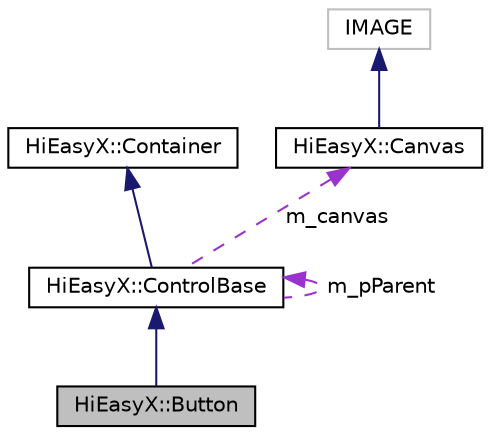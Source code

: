 digraph "HiEasyX::Button"
{
 // LATEX_PDF_SIZE
  edge [fontname="Helvetica",fontsize="10",labelfontname="Helvetica",labelfontsize="10"];
  node [fontname="Helvetica",fontsize="10",shape=record];
  Node1 [label="HiEasyX::Button",height=0.2,width=0.4,color="black", fillcolor="grey75", style="filled", fontcolor="black",tooltip=" "];
  Node2 -> Node1 [dir="back",color="midnightblue",fontsize="10",style="solid",fontname="Helvetica"];
  Node2 [label="HiEasyX::ControlBase",height=0.2,width=0.4,color="black", fillcolor="white", style="filled",URL="$class_hi_easy_x_1_1_control_base.html",tooltip=" "];
  Node3 -> Node2 [dir="back",color="midnightblue",fontsize="10",style="solid",fontname="Helvetica"];
  Node3 [label="HiEasyX::Container",height=0.2,width=0.4,color="black", fillcolor="white", style="filled",URL="$class_hi_easy_x_1_1_container.html",tooltip=" "];
  Node4 -> Node2 [dir="back",color="darkorchid3",fontsize="10",style="dashed",label=" m_canvas" ,fontname="Helvetica"];
  Node4 [label="HiEasyX::Canvas",height=0.2,width=0.4,color="black", fillcolor="white", style="filled",URL="$class_hi_easy_x_1_1_canvas.html",tooltip=" "];
  Node5 -> Node4 [dir="back",color="midnightblue",fontsize="10",style="solid",fontname="Helvetica"];
  Node5 [label="IMAGE",height=0.2,width=0.4,color="grey75", fillcolor="white", style="filled",tooltip=" "];
  Node2 -> Node2 [dir="back",color="darkorchid3",fontsize="10",style="dashed",label=" m_pParent" ,fontname="Helvetica"];
}
